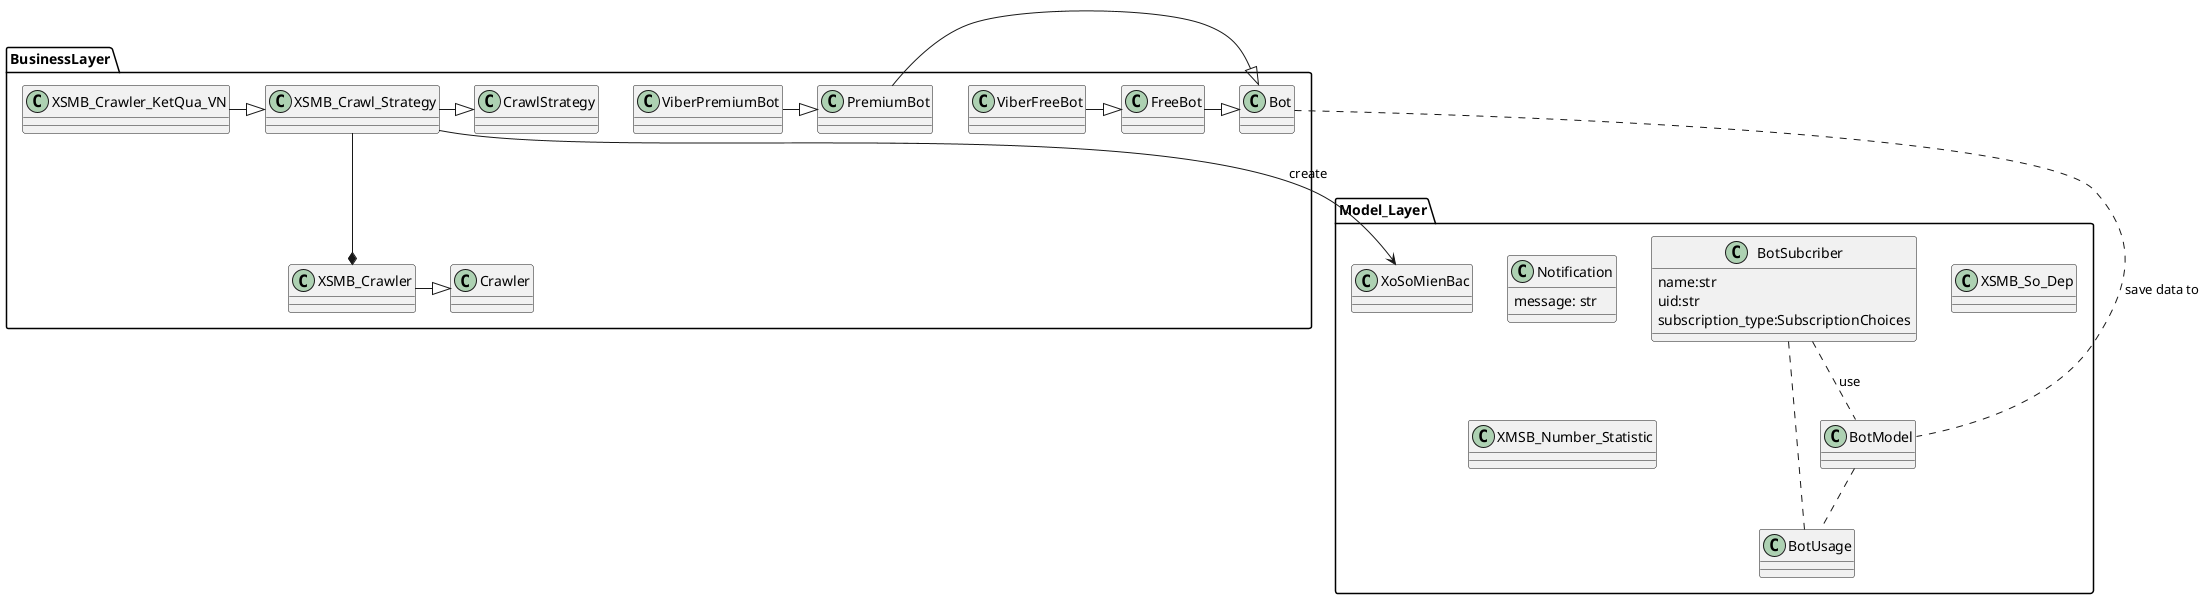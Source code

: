 @startuml

top to bottom direction

package BusinessLayer {
    class Bot   
    class FreeBot
    class PremiumBot
    FreeBot -|> Bot
    PremiumBot -|> Bot

    class ViberFreeBot {}
    ViberFreeBot -|> FreeBot
    ViberPremiumBot -|> PremiumBot

    class Crawler {}

    class XSMB_Crawler {}
    XSMB_Crawler -|> Crawler 

    class CrawlStrategy {}

    class XSMB_Crawl_Strategy {}

    class XSMB_Crawler_KetQua_VN {}
    XSMB_Crawler_KetQua_VN -|> XSMB_Crawl_Strategy
    XSMB_Crawl_Strategy -|> CrawlStrategy

    
    XSMB_Crawl_Strategy --* XSMB_Crawler

}


package Model_Layer {

    class BotSubcriber {
        name:str 
        uid:str
        subscription_type:SubscriptionChoices
    }

    class BotModel {

    }

    Bot .. BotModel: save data to 
    BotSubcriber .. BotModel: use 

    class Notification {
        message: str 
    }

    class XoSoMienBac {}

    XSMB_Crawl_Strategy --> XoSoMienBac: create 

    class XSMB_So_Dep {}

    class XMSB_Number_Statistic {}

    class BotUsage {}

    BotModel .. BotUsage 
    BotSubcriber .. BotUsage

}

@enduml